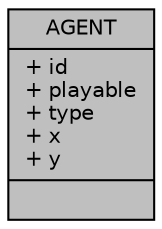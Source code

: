 digraph "AGENT"
{
  edge [fontname="Helvetica",fontsize="10",labelfontname="Helvetica",labelfontsize="10"];
  node [fontname="Helvetica",fontsize="10",shape=record];
  Node1 [label="{AGENT\n|+ id\l+ playable\l+ type\l+ x\l+ y\l|}",height=0.2,width=0.4,color="black", fillcolor="grey75", style="filled", fontcolor="black"];
}
